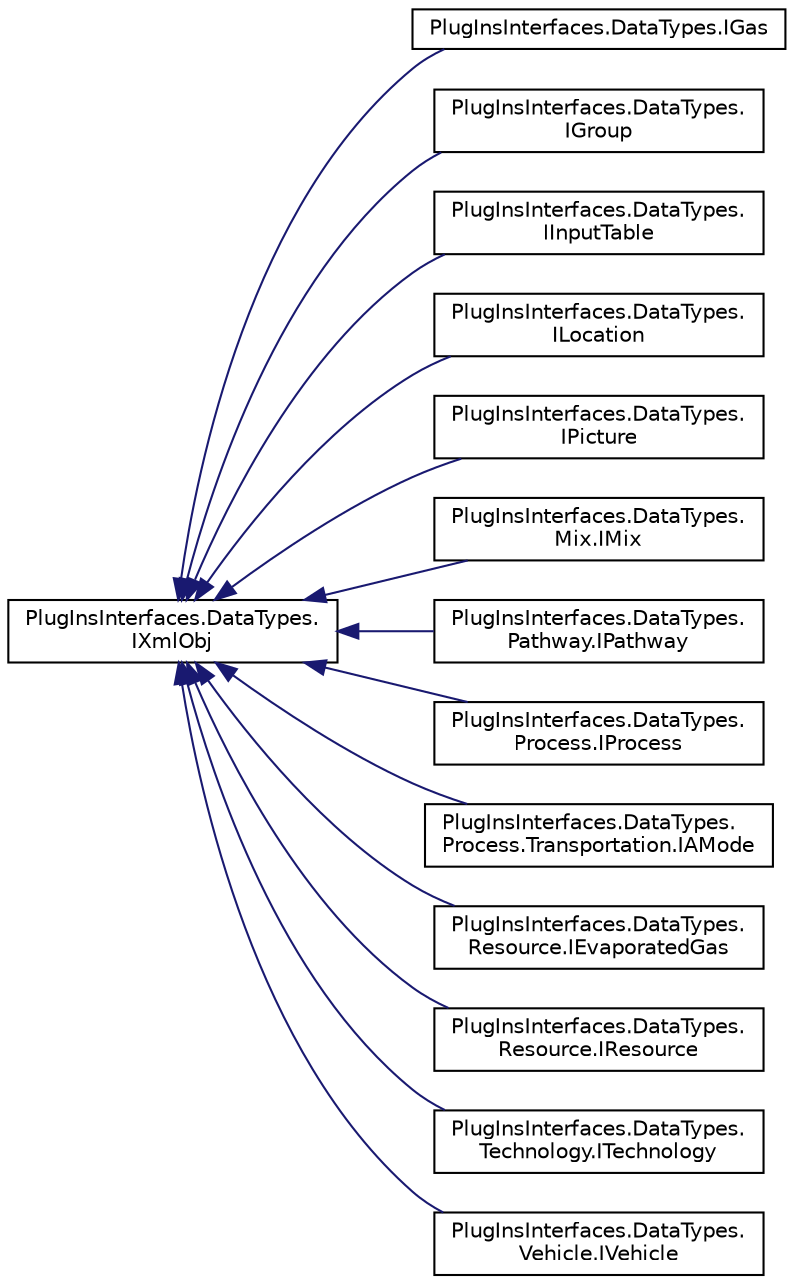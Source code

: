 digraph "Graphical Class Hierarchy"
{
  edge [fontname="Helvetica",fontsize="10",labelfontname="Helvetica",labelfontsize="10"];
  node [fontname="Helvetica",fontsize="10",shape=record];
  rankdir="LR";
  Node1 [label="PlugInsInterfaces.DataTypes.\lIXmlObj",height=0.2,width=0.4,color="black", fillcolor="white", style="filled",URL="$interface_plug_ins_interfaces_1_1_data_types_1_1_i_xml_obj.html"];
  Node1 -> Node2 [dir="back",color="midnightblue",fontsize="10",style="solid",fontname="Helvetica"];
  Node2 [label="PlugInsInterfaces.DataTypes.IGas",height=0.2,width=0.4,color="black", fillcolor="white", style="filled",URL="$interface_plug_ins_interfaces_1_1_data_types_1_1_i_gas.html",tooltip="A gas as represented in GREET "];
  Node1 -> Node3 [dir="back",color="midnightblue",fontsize="10",style="solid",fontname="Helvetica"];
  Node3 [label="PlugInsInterfaces.DataTypes.\lIGroup",height=0.2,width=0.4,color="black", fillcolor="white", style="filled",URL="$interface_plug_ins_interfaces_1_1_data_types_1_1_i_group.html"];
  Node1 -> Node4 [dir="back",color="midnightblue",fontsize="10",style="solid",fontname="Helvetica"];
  Node4 [label="PlugInsInterfaces.DataTypes.\lIInputTable",height=0.2,width=0.4,color="black", fillcolor="white", style="filled",URL="$interface_plug_ins_interfaces_1_1_data_types_1_1_i_input_table.html",tooltip="An input table containing various cells and possibly formulas within these cells "];
  Node1 -> Node5 [dir="back",color="midnightblue",fontsize="10",style="solid",fontname="Helvetica"];
  Node5 [label="PlugInsInterfaces.DataTypes.\lILocation",height=0.2,width=0.4,color="black", fillcolor="white", style="filled",URL="$interface_plug_ins_interfaces_1_1_data_types_1_1_i_location.html",tooltip="Class that represents a location for a transportation process "];
  Node1 -> Node6 [dir="back",color="midnightblue",fontsize="10",style="solid",fontname="Helvetica"];
  Node6 [label="PlugInsInterfaces.DataTypes.\lIPicture",height=0.2,width=0.4,color="black", fillcolor="white", style="filled",URL="$interface_plug_ins_interfaces_1_1_data_types_1_1_i_picture.html",tooltip="Image that is stored in GREET "];
  Node1 -> Node7 [dir="back",color="midnightblue",fontsize="10",style="solid",fontname="Helvetica"];
  Node7 [label="PlugInsInterfaces.DataTypes.\lMix.IMix",height=0.2,width=0.4,color="black", fillcolor="white", style="filled",URL="$interface_plug_ins_interfaces_1_1_data_types_1_1_mix_1_1_i_mix.html",tooltip="A mix defines fuel production entities and shares for them "];
  Node1 -> Node8 [dir="back",color="midnightblue",fontsize="10",style="solid",fontname="Helvetica"];
  Node8 [label="PlugInsInterfaces.DataTypes.\lPathway.IPathway",height=0.2,width=0.4,color="black", fillcolor="white", style="filled",URL="$interface_plug_ins_interfaces_1_1_data_types_1_1_pathway_1_1_i_pathway.html",tooltip="Representation of a Pathway "];
  Node1 -> Node9 [dir="back",color="midnightblue",fontsize="10",style="solid",fontname="Helvetica"];
  Node9 [label="PlugInsInterfaces.DataTypes.\lProcess.IProcess",height=0.2,width=0.4,color="black", fillcolor="white", style="filled",URL="$interface_plug_ins_interfaces_1_1_data_types_1_1_process_1_1_i_process.html"];
  Node1 -> Node10 [dir="back",color="midnightblue",fontsize="10",style="solid",fontname="Helvetica"];
  Node10 [label="PlugInsInterfaces.DataTypes.\lProcess.Transportation.IAMode",height=0.2,width=0.4,color="black", fillcolor="white", style="filled",URL="$interface_plug_ins_interfaces_1_1_data_types_1_1_process_1_1_transportation_1_1_i_a_mode.html",tooltip="Mode type for a transportation process, defines EIs, transported resources and payloads if applicable..."];
  Node1 -> Node11 [dir="back",color="midnightblue",fontsize="10",style="solid",fontname="Helvetica"];
  Node11 [label="PlugInsInterfaces.DataTypes.\lResource.IEvaporatedGas",height=0.2,width=0.4,color="black", fillcolor="white", style="filled",URL="$interface_plug_ins_interfaces_1_1_data_types_1_1_resource_1_1_i_evaporated_gas.html"];
  Node1 -> Node12 [dir="back",color="midnightblue",fontsize="10",style="solid",fontname="Helvetica"];
  Node12 [label="PlugInsInterfaces.DataTypes.\lResource.IResource",height=0.2,width=0.4,color="black", fillcolor="white", style="filled",URL="$interface_plug_ins_interfaces_1_1_data_types_1_1_resource_1_1_i_resource.html",tooltip="The resource object contains the physical property and the name of a resource "];
  Node1 -> Node13 [dir="back",color="midnightblue",fontsize="10",style="solid",fontname="Helvetica"];
  Node13 [label="PlugInsInterfaces.DataTypes.\lTechnology.ITechnology",height=0.2,width=0.4,color="black", fillcolor="white", style="filled",URL="$interface_plug_ins_interfaces_1_1_data_types_1_1_technology_1_1_i_technology.html",tooltip="A technology that contains emission factors for a given resource used "];
  Node1 -> Node14 [dir="back",color="midnightblue",fontsize="10",style="solid",fontname="Helvetica"];
  Node14 [label="PlugInsInterfaces.DataTypes.\lVehicle.IVehicle",height=0.2,width=0.4,color="black", fillcolor="white", style="filled",URL="$interface_plug_ins_interfaces_1_1_data_types_1_1_vehicle_1_1_i_vehicle.html",tooltip="Representation of a vehicle in GREET "];
}
